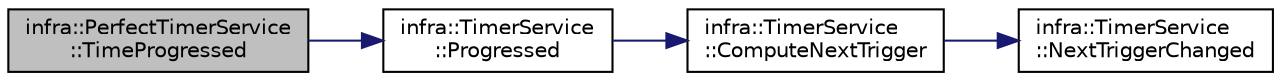 digraph "infra::PerfectTimerService::TimeProgressed"
{
 // INTERACTIVE_SVG=YES
  edge [fontname="Helvetica",fontsize="10",labelfontname="Helvetica",labelfontsize="10"];
  node [fontname="Helvetica",fontsize="10",shape=record];
  rankdir="LR";
  Node17 [label="infra::PerfectTimerService\l::TimeProgressed",height=0.2,width=0.4,color="black", fillcolor="grey75", style="filled", fontcolor="black"];
  Node17 -> Node18 [color="midnightblue",fontsize="10",style="solid",fontname="Helvetica"];
  Node18 [label="infra::TimerService\l::Progressed",height=0.2,width=0.4,color="black", fillcolor="white", style="filled",URL="$da/def/classinfra_1_1_timer_service.html#a62136eeac9187506213715289cb9c560"];
  Node18 -> Node19 [color="midnightblue",fontsize="10",style="solid",fontname="Helvetica"];
  Node19 [label="infra::TimerService\l::ComputeNextTrigger",height=0.2,width=0.4,color="black", fillcolor="white", style="filled",URL="$da/def/classinfra_1_1_timer_service.html#afb8a6ef3ee5ba728f1a8f232514bad8c"];
  Node19 -> Node20 [color="midnightblue",fontsize="10",style="solid",fontname="Helvetica"];
  Node20 [label="infra::TimerService\l::NextTriggerChanged",height=0.2,width=0.4,color="black", fillcolor="white", style="filled",URL="$da/def/classinfra_1_1_timer_service.html#a6ae66196dc18d8b383ba5e0f0b6f22fa"];
}
